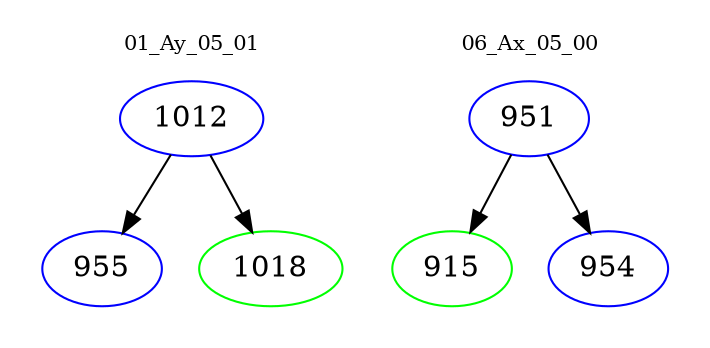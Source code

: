 digraph{
subgraph cluster_0 {
color = white
label = "01_Ay_05_01";
fontsize=10;
T0_1012 [label="1012", color="blue"]
T0_1012 -> T0_955 [color="black"]
T0_955 [label="955", color="blue"]
T0_1012 -> T0_1018 [color="black"]
T0_1018 [label="1018", color="green"]
}
subgraph cluster_1 {
color = white
label = "06_Ax_05_00";
fontsize=10;
T1_951 [label="951", color="blue"]
T1_951 -> T1_915 [color="black"]
T1_915 [label="915", color="green"]
T1_951 -> T1_954 [color="black"]
T1_954 [label="954", color="blue"]
}
}

